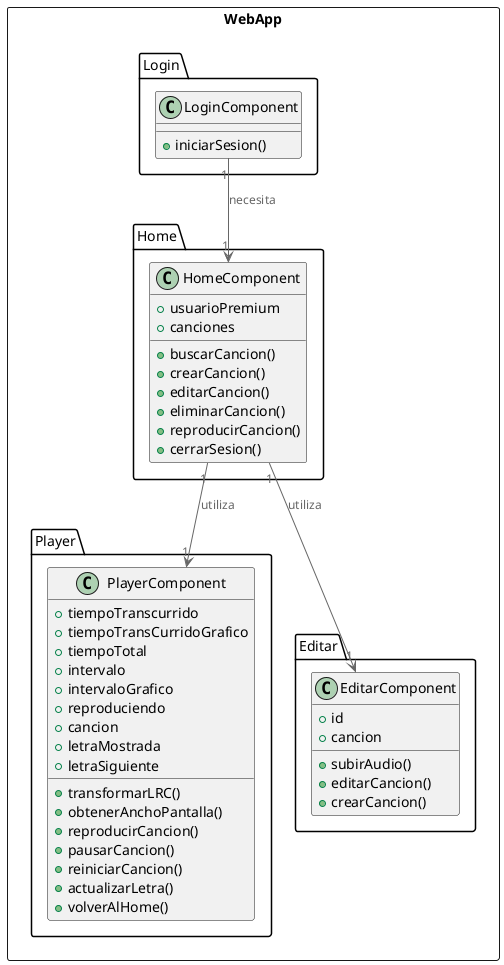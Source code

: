 @startuml level4web
!include <C4/C4_Container>

package WebApp <<Rectangle>> {

    package Home {
        class HomeComponent {
            +usuarioPremium
            +canciones

            +buscarCancion()
            +crearCancion()
            +editarCancion()
            +eliminarCancion()
            +reproducirCancion()
            +cerrarSesion()
        }
    }

    package Login {
        class LoginComponent {
            +iniciarSesion()
        }
    }

    package Player {
        class PlayerComponent {
            +tiempoTranscurrido
            +tiempoTransCurridoGrafico
            +tiempoTotal
            +intervalo
            +intervaloGrafico
            +reproduciendo
            +cancion
            +letraMostrada
            +letraSiguiente

            +transformarLRC()
            +obtenerAnchoPantalla()
            +reproducirCancion()
            +pausarCancion()
            +reiniciarCancion()
            +actualizarLetra()
            +volverAlHome()
        }
    }

    package Editar {
        class EditarComponent {
            +id
            +cancion
            
            +subirAudio()
            +editarCancion()
            +crearCancion()
        }
    }

    LoginComponent "1" --> "1" HomeComponent : necesita
    HomeComponent "1" --> "1" PlayerComponent : utiliza
    HomeComponent "1" --> "1" EditarComponent : utiliza
}


@enduml
